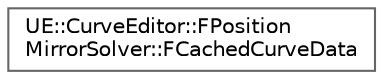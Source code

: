 digraph "Graphical Class Hierarchy"
{
 // INTERACTIVE_SVG=YES
 // LATEX_PDF_SIZE
  bgcolor="transparent";
  edge [fontname=Helvetica,fontsize=10,labelfontname=Helvetica,labelfontsize=10];
  node [fontname=Helvetica,fontsize=10,shape=box,height=0.2,width=0.4];
  rankdir="LR";
  Node0 [id="Node000000",label="UE::CurveEditor::FPosition\lMirrorSolver::FCachedCurveData",height=0.2,width=0.4,color="grey40", fillcolor="white", style="filled",URL="$da/d8b/structUE_1_1CurveEditor_1_1FPositionMirrorSolver_1_1FCachedCurveData.html",tooltip=" "];
}
